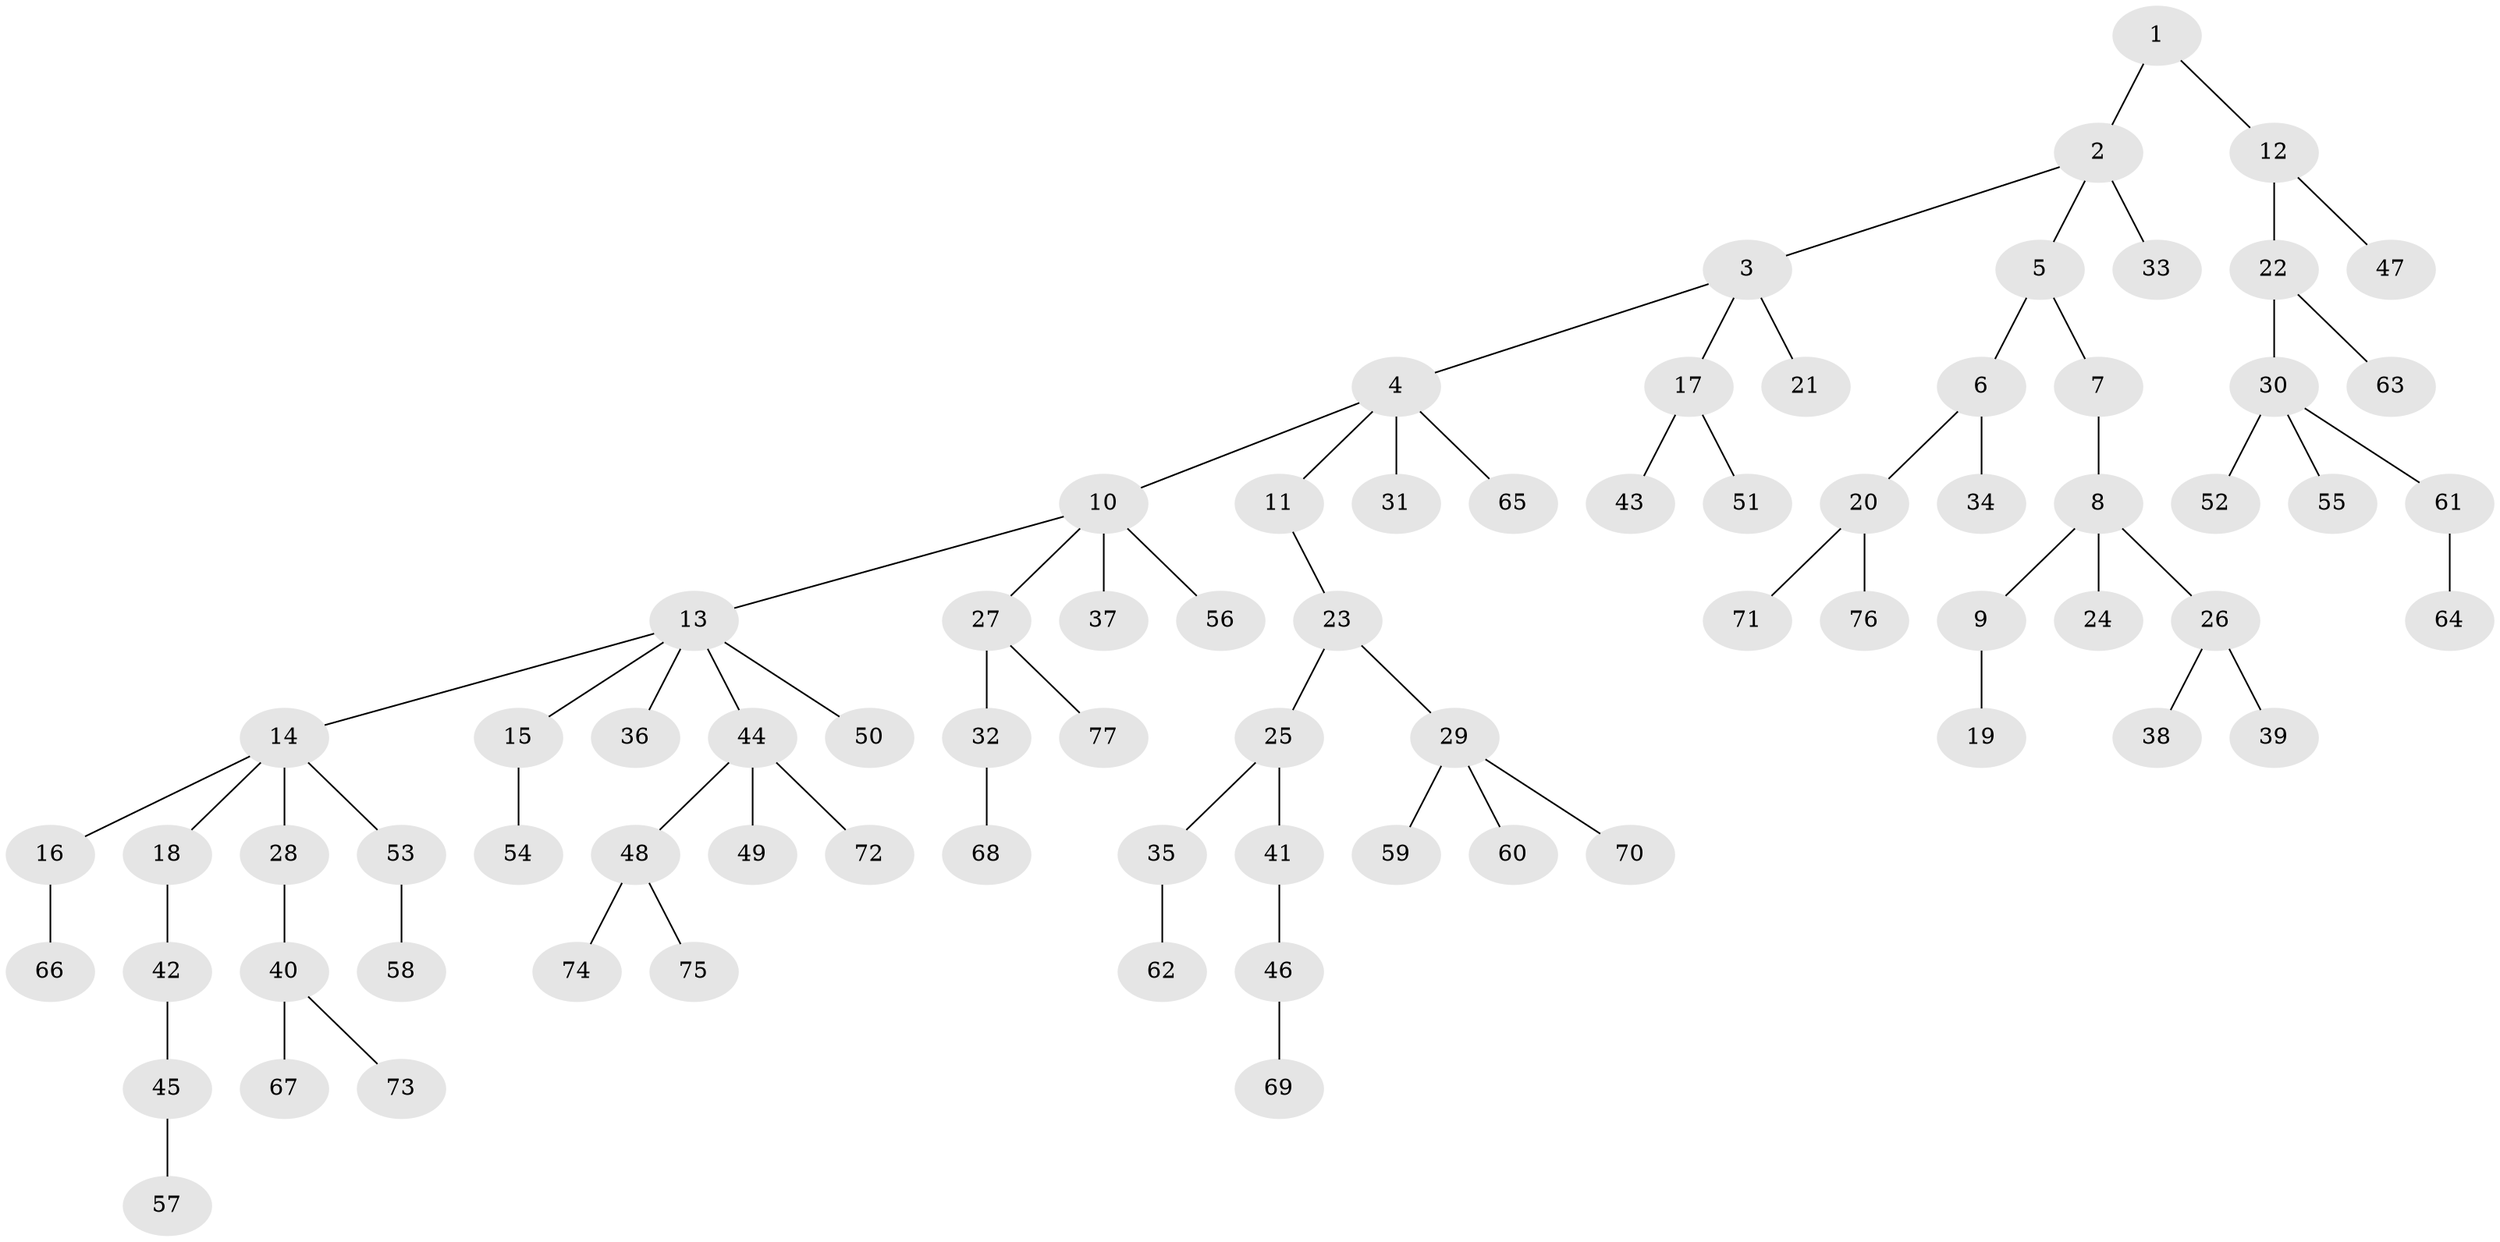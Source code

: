 // Generated by graph-tools (version 1.1) at 2025/11/02/27/25 16:11:25]
// undirected, 77 vertices, 76 edges
graph export_dot {
graph [start="1"]
  node [color=gray90,style=filled];
  1;
  2;
  3;
  4;
  5;
  6;
  7;
  8;
  9;
  10;
  11;
  12;
  13;
  14;
  15;
  16;
  17;
  18;
  19;
  20;
  21;
  22;
  23;
  24;
  25;
  26;
  27;
  28;
  29;
  30;
  31;
  32;
  33;
  34;
  35;
  36;
  37;
  38;
  39;
  40;
  41;
  42;
  43;
  44;
  45;
  46;
  47;
  48;
  49;
  50;
  51;
  52;
  53;
  54;
  55;
  56;
  57;
  58;
  59;
  60;
  61;
  62;
  63;
  64;
  65;
  66;
  67;
  68;
  69;
  70;
  71;
  72;
  73;
  74;
  75;
  76;
  77;
  1 -- 2;
  1 -- 12;
  2 -- 3;
  2 -- 5;
  2 -- 33;
  3 -- 4;
  3 -- 17;
  3 -- 21;
  4 -- 10;
  4 -- 11;
  4 -- 31;
  4 -- 65;
  5 -- 6;
  5 -- 7;
  6 -- 20;
  6 -- 34;
  7 -- 8;
  8 -- 9;
  8 -- 24;
  8 -- 26;
  9 -- 19;
  10 -- 13;
  10 -- 27;
  10 -- 37;
  10 -- 56;
  11 -- 23;
  12 -- 22;
  12 -- 47;
  13 -- 14;
  13 -- 15;
  13 -- 36;
  13 -- 44;
  13 -- 50;
  14 -- 16;
  14 -- 18;
  14 -- 28;
  14 -- 53;
  15 -- 54;
  16 -- 66;
  17 -- 43;
  17 -- 51;
  18 -- 42;
  20 -- 71;
  20 -- 76;
  22 -- 30;
  22 -- 63;
  23 -- 25;
  23 -- 29;
  25 -- 35;
  25 -- 41;
  26 -- 38;
  26 -- 39;
  27 -- 32;
  27 -- 77;
  28 -- 40;
  29 -- 59;
  29 -- 60;
  29 -- 70;
  30 -- 52;
  30 -- 55;
  30 -- 61;
  32 -- 68;
  35 -- 62;
  40 -- 67;
  40 -- 73;
  41 -- 46;
  42 -- 45;
  44 -- 48;
  44 -- 49;
  44 -- 72;
  45 -- 57;
  46 -- 69;
  48 -- 74;
  48 -- 75;
  53 -- 58;
  61 -- 64;
}
